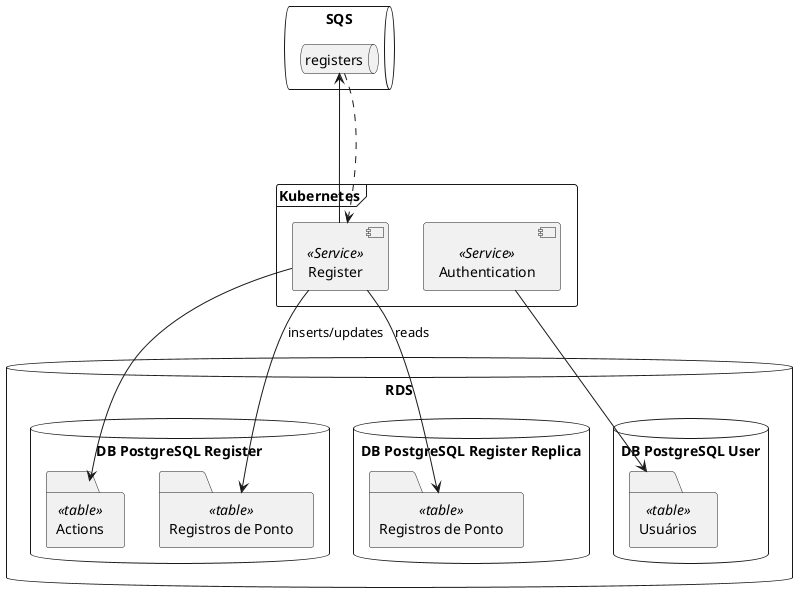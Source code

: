 @startuml

frame "Kubernetes" {
    component "Register" <<Service>> as registro
    component "Authentication" <<Service>> as auth
}

queue "SQS" {
    queue registers
}

database "RDS"{
    database "DB PostgreSQL Register Replica" {
        folder "Registros de Ponto" <<table>> as tbregistrosreplica
    }

    database "DB PostgreSQL Register" {
        folder "Registros de Ponto" <<table>> as tbregistros
        folder "Actions" <<table>> as actions
    }

    database "DB PostgreSQL User" {
        folder "Usuários" <<table>> as tbusers
    }
}

auth --> tbusers
registro -> registers
registers ...> registro
registro --> tbregistros : inserts/updates
registro -> actions
tbregistrosreplica <- registro : reads

@enduml